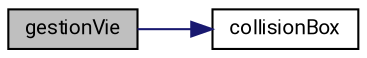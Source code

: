 digraph "gestionVie"
{
 // LATEX_PDF_SIZE
  edge [fontname="Roboto",fontsize="10",labelfontname="Roboto",labelfontsize="10"];
  node [fontname="Roboto",fontsize="10",shape=record];
  rankdir="LR";
  Node2 [label="gestionVie",height=0.2,width=0.4,color="black", fillcolor="grey75", style="filled", fontcolor="black",tooltip=" "];
  Node2 -> Node3 [color="midnightblue",fontsize="10",style="solid",fontname="Roboto"];
  Node3 [label="collisionBox",height=0.2,width=0.4,color="black", fillcolor="white", style="filled",URL="$SDL__collision_8c.html#a00def301ecaedb9edf9fa5e9777dc094",tooltip=" "];
}
